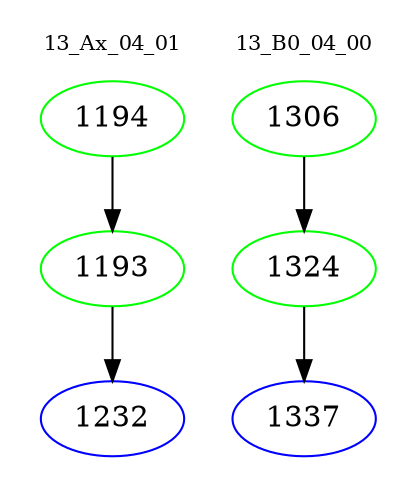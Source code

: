 digraph{
subgraph cluster_0 {
color = white
label = "13_Ax_04_01";
fontsize=10;
T0_1194 [label="1194", color="green"]
T0_1194 -> T0_1193 [color="black"]
T0_1193 [label="1193", color="green"]
T0_1193 -> T0_1232 [color="black"]
T0_1232 [label="1232", color="blue"]
}
subgraph cluster_1 {
color = white
label = "13_B0_04_00";
fontsize=10;
T1_1306 [label="1306", color="green"]
T1_1306 -> T1_1324 [color="black"]
T1_1324 [label="1324", color="green"]
T1_1324 -> T1_1337 [color="black"]
T1_1337 [label="1337", color="blue"]
}
}
